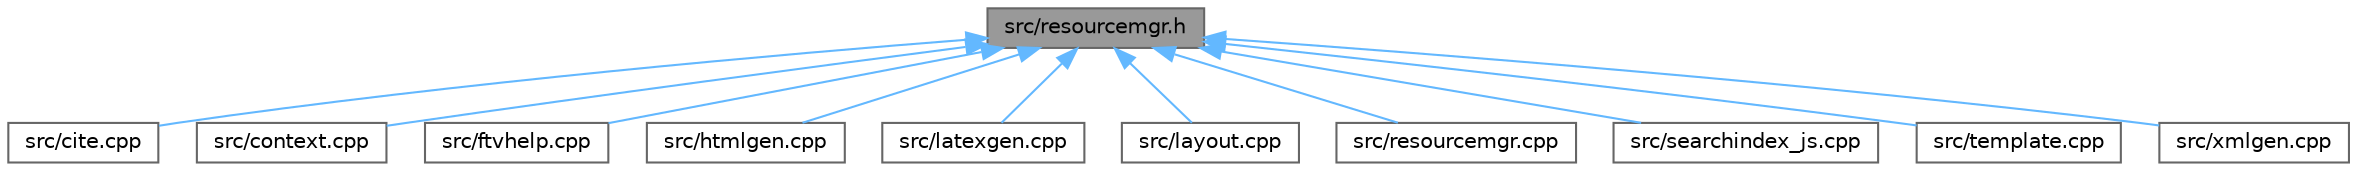 digraph "src/resourcemgr.h"
{
 // INTERACTIVE_SVG=YES
 // LATEX_PDF_SIZE
  bgcolor="transparent";
  edge [fontname=Helvetica,fontsize=10,labelfontname=Helvetica,labelfontsize=10];
  node [fontname=Helvetica,fontsize=10,shape=box,height=0.2,width=0.4];
  Node1 [label="src/resourcemgr.h",height=0.2,width=0.4,color="gray40", fillcolor="grey60", style="filled", fontcolor="black",tooltip=" "];
  Node1 -> Node2 [dir="back",color="steelblue1",style="solid"];
  Node2 [label="src/cite.cpp",height=0.2,width=0.4,color="grey40", fillcolor="white", style="filled",URL="$d5/d0b/cite_8cpp.html",tooltip=" "];
  Node1 -> Node3 [dir="back",color="steelblue1",style="solid"];
  Node3 [label="src/context.cpp",height=0.2,width=0.4,color="grey40", fillcolor="white", style="filled",URL="$db/d12/context_8cpp.html",tooltip=" "];
  Node1 -> Node4 [dir="back",color="steelblue1",style="solid"];
  Node4 [label="src/ftvhelp.cpp",height=0.2,width=0.4,color="grey40", fillcolor="white", style="filled",URL="$db/d41/ftvhelp_8cpp.html",tooltip=" "];
  Node1 -> Node5 [dir="back",color="steelblue1",style="solid"];
  Node5 [label="src/htmlgen.cpp",height=0.2,width=0.4,color="grey40", fillcolor="white", style="filled",URL="$d8/d6e/htmlgen_8cpp.html",tooltip=" "];
  Node1 -> Node6 [dir="back",color="steelblue1",style="solid"];
  Node6 [label="src/latexgen.cpp",height=0.2,width=0.4,color="grey40", fillcolor="white", style="filled",URL="$d4/d42/latexgen_8cpp.html",tooltip=" "];
  Node1 -> Node7 [dir="back",color="steelblue1",style="solid"];
  Node7 [label="src/layout.cpp",height=0.2,width=0.4,color="grey40", fillcolor="white", style="filled",URL="$db/d16/layout_8cpp.html",tooltip=" "];
  Node1 -> Node8 [dir="back",color="steelblue1",style="solid"];
  Node8 [label="src/resourcemgr.cpp",height=0.2,width=0.4,color="grey40", fillcolor="white", style="filled",URL="$d6/dde/resourcemgr_8cpp.html",tooltip=" "];
  Node1 -> Node9 [dir="back",color="steelblue1",style="solid"];
  Node9 [label="src/searchindex_js.cpp",height=0.2,width=0.4,color="grey40", fillcolor="white", style="filled",URL="$d9/d2f/searchindex__js_8cpp.html",tooltip=" "];
  Node1 -> Node10 [dir="back",color="steelblue1",style="solid"];
  Node10 [label="src/template.cpp",height=0.2,width=0.4,color="grey40", fillcolor="white", style="filled",URL="$df/d54/template_8cpp.html",tooltip=" "];
  Node1 -> Node11 [dir="back",color="steelblue1",style="solid"];
  Node11 [label="src/xmlgen.cpp",height=0.2,width=0.4,color="grey40", fillcolor="white", style="filled",URL="$d0/dc3/xmlgen_8cpp.html",tooltip=" "];
}

